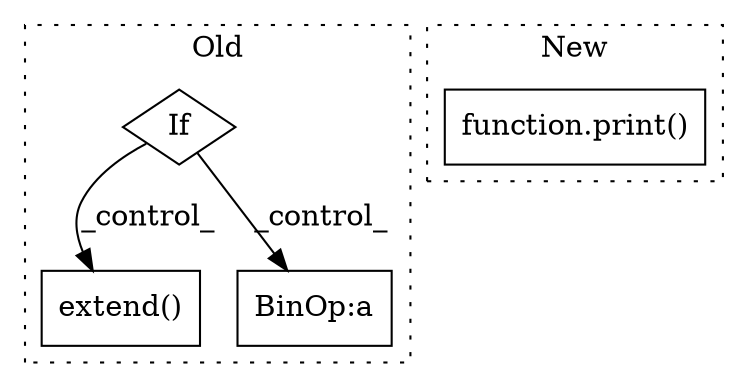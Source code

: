 digraph G {
subgraph cluster0 {
1 [label="extend()" a="75" s="2397,2453" l="21,1" shape="box"];
3 [label="If" a="96" s="2214" l="3" shape="diamond"];
4 [label="BinOp:a" a="82" s="2376" l="1" shape="box"];
label = "Old";
style="dotted";
}
subgraph cluster1 {
2 [label="function.print()" a="75" s="1731,1792" l="6,1" shape="box"];
label = "New";
style="dotted";
}
3 -> 4 [label="_control_"];
3 -> 1 [label="_control_"];
}